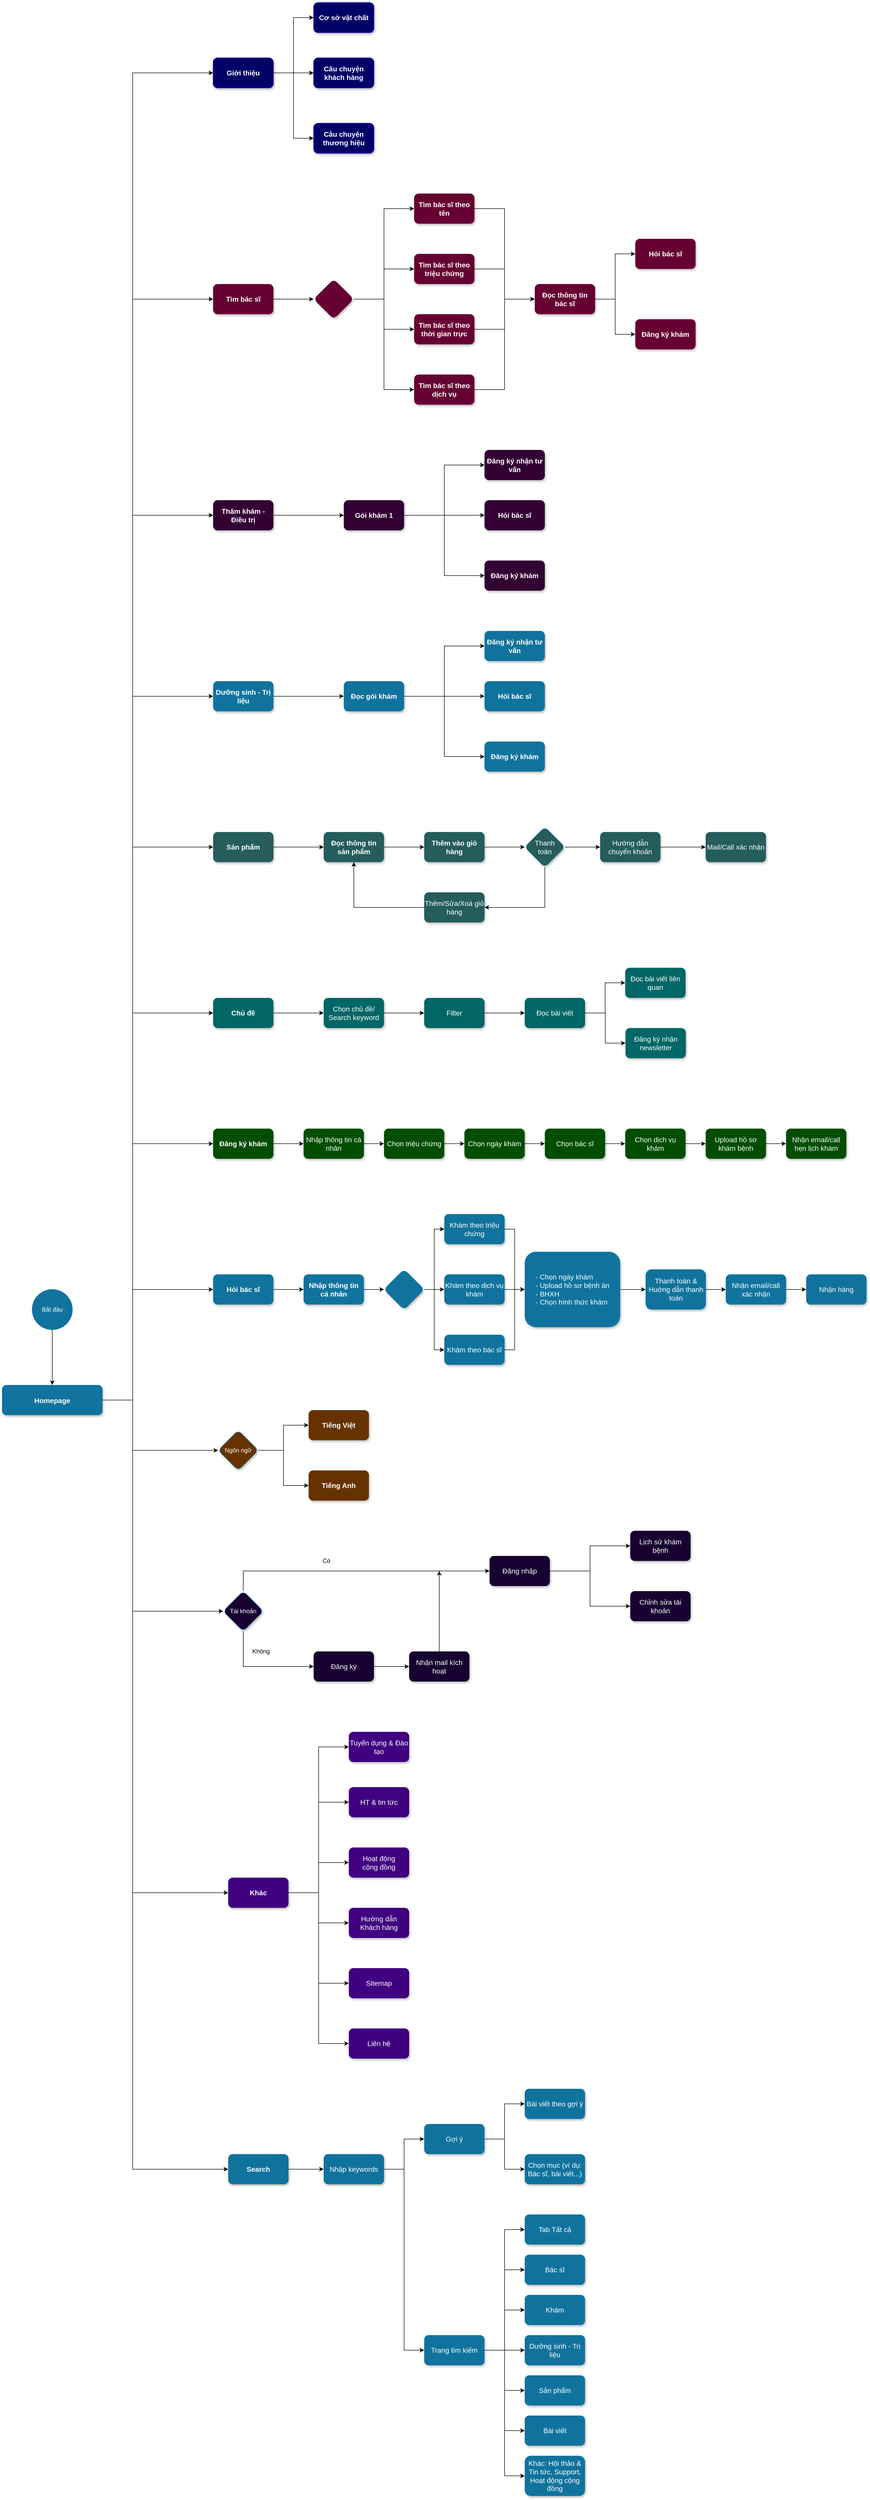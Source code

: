 <mxfile version="14.7.6" type="github">
  <diagram name="Page-1" id="97916047-d0de-89f5-080d-49f4d83e522f">
    <mxGraphModel dx="13644" dy="4356" grid="1" gridSize="10" guides="1" tooltips="1" connect="1" arrows="1" fold="1" page="1" pageScale="1.5" pageWidth="1200" pageHeight="3500" background="none" math="0" shadow="0">
      <root>
        <mxCell id="0" />
        <mxCell id="1" parent="0" />
        <mxCell id="GUcLzigqZOoaiBpsy-g--82" style="edgeStyle=orthogonalEdgeStyle;rounded=0;orthogonalLoop=1;jettySize=auto;html=1;exitX=1;exitY=0.5;exitDx=0;exitDy=0;entryX=0;entryY=0.5;entryDx=0;entryDy=0;" edge="1" parent="1" source="2" target="GUcLzigqZOoaiBpsy-g--55">
          <mxGeometry relative="1" as="geometry">
            <Array as="points">
              <mxPoint x="-5100" y="2940" />
              <mxPoint x="-5100" y="300" />
            </Array>
          </mxGeometry>
        </mxCell>
        <mxCell id="GUcLzigqZOoaiBpsy-g--83" style="edgeStyle=orthogonalEdgeStyle;rounded=0;orthogonalLoop=1;jettySize=auto;html=1;exitX=1;exitY=0.5;exitDx=0;exitDy=0;entryX=0;entryY=0.5;entryDx=0;entryDy=0;" edge="1" parent="1" source="2" target="GUcLzigqZOoaiBpsy-g--64">
          <mxGeometry relative="1" as="geometry">
            <Array as="points">
              <mxPoint x="-5100" y="2940" />
              <mxPoint x="-5100" y="750" />
            </Array>
          </mxGeometry>
        </mxCell>
        <mxCell id="GUcLzigqZOoaiBpsy-g--108" style="edgeStyle=orthogonalEdgeStyle;rounded=0;orthogonalLoop=1;jettySize=auto;html=1;exitX=1;exitY=0.5;exitDx=0;exitDy=0;entryX=0;entryY=0.5;entryDx=0;entryDy=0;" edge="1" parent="1" source="2" target="GUcLzigqZOoaiBpsy-g--66">
          <mxGeometry relative="1" as="geometry">
            <Array as="points">
              <mxPoint x="-5100" y="2940" />
              <mxPoint x="-5100" y="1180" />
            </Array>
          </mxGeometry>
        </mxCell>
        <mxCell id="GUcLzigqZOoaiBpsy-g--109" style="edgeStyle=orthogonalEdgeStyle;rounded=0;orthogonalLoop=1;jettySize=auto;html=1;exitX=1;exitY=0.5;exitDx=0;exitDy=0;entryX=0;entryY=0.5;entryDx=0;entryDy=0;" edge="1" parent="1" source="2" target="GUcLzigqZOoaiBpsy-g--68">
          <mxGeometry relative="1" as="geometry">
            <Array as="points">
              <mxPoint x="-5100" y="2940" />
              <mxPoint x="-5100" y="1540" />
            </Array>
          </mxGeometry>
        </mxCell>
        <mxCell id="GUcLzigqZOoaiBpsy-g--110" style="edgeStyle=orthogonalEdgeStyle;rounded=0;orthogonalLoop=1;jettySize=auto;html=1;exitX=1;exitY=0.5;exitDx=0;exitDy=0;entryX=0;entryY=0.5;entryDx=0;entryDy=0;" edge="1" parent="1" source="2" target="GUcLzigqZOoaiBpsy-g--70">
          <mxGeometry relative="1" as="geometry">
            <mxPoint x="-5160" y="2820" as="sourcePoint" />
            <Array as="points">
              <mxPoint x="-5100" y="2940" />
              <mxPoint x="-5100" y="1840" />
            </Array>
          </mxGeometry>
        </mxCell>
        <mxCell id="GUcLzigqZOoaiBpsy-g--111" style="edgeStyle=orthogonalEdgeStyle;rounded=0;orthogonalLoop=1;jettySize=auto;html=1;entryX=0;entryY=0.5;entryDx=0;entryDy=0;" edge="1" parent="1" target="GUcLzigqZOoaiBpsy-g--72">
          <mxGeometry relative="1" as="geometry">
            <mxPoint x="-5160" y="2940" as="sourcePoint" />
            <Array as="points">
              <mxPoint x="-5100" y="2940" />
              <mxPoint x="-5100" y="2170" />
            </Array>
          </mxGeometry>
        </mxCell>
        <mxCell id="GUcLzigqZOoaiBpsy-g--112" style="edgeStyle=orthogonalEdgeStyle;rounded=0;orthogonalLoop=1;jettySize=auto;html=1;exitX=1;exitY=0.5;exitDx=0;exitDy=0;entryX=0;entryY=0.5;entryDx=0;entryDy=0;" edge="1" parent="1" source="2" target="GUcLzigqZOoaiBpsy-g--106">
          <mxGeometry relative="1" as="geometry">
            <mxPoint x="-5160" y="2860" as="sourcePoint" />
            <Array as="points">
              <mxPoint x="-5100" y="2940" />
              <mxPoint x="-5100" y="2430" />
            </Array>
          </mxGeometry>
        </mxCell>
        <mxCell id="GUcLzigqZOoaiBpsy-g--113" style="edgeStyle=orthogonalEdgeStyle;rounded=0;orthogonalLoop=1;jettySize=auto;html=1;exitX=1;exitY=0.5;exitDx=0;exitDy=0;entryX=0;entryY=0.5;entryDx=0;entryDy=0;" edge="1" parent="1" source="2" target="GUcLzigqZOoaiBpsy-g--107">
          <mxGeometry relative="1" as="geometry">
            <mxPoint x="-5160" y="2860" as="sourcePoint" />
            <Array as="points">
              <mxPoint x="-5100" y="2940" />
              <mxPoint x="-5100" y="2720" />
            </Array>
          </mxGeometry>
        </mxCell>
        <mxCell id="GUcLzigqZOoaiBpsy-g--198" style="edgeStyle=orthogonalEdgeStyle;rounded=0;orthogonalLoop=1;jettySize=auto;html=1;exitX=1;exitY=0.5;exitDx=0;exitDy=0;entryX=0;entryY=0.5;entryDx=0;entryDy=0;" edge="1" parent="1" source="2" target="GUcLzigqZOoaiBpsy-g--196">
          <mxGeometry relative="1" as="geometry">
            <mxPoint x="-5160" y="2860" as="sourcePoint" />
            <Array as="points">
              <mxPoint x="-5100" y="2940" />
              <mxPoint x="-5100" y="3040" />
            </Array>
          </mxGeometry>
        </mxCell>
        <mxCell id="GUcLzigqZOoaiBpsy-g--216" style="edgeStyle=orthogonalEdgeStyle;rounded=0;orthogonalLoop=1;jettySize=auto;html=1;exitX=1;exitY=0.5;exitDx=0;exitDy=0;entryX=0;entryY=0.5;entryDx=0;entryDy=0;" edge="1" parent="1" source="2" target="GUcLzigqZOoaiBpsy-g--202">
          <mxGeometry relative="1" as="geometry">
            <mxPoint x="-5160" y="2875" as="sourcePoint" />
            <Array as="points">
              <mxPoint x="-5100" y="2940" />
              <mxPoint x="-5100" y="3360" />
            </Array>
          </mxGeometry>
        </mxCell>
        <mxCell id="GUcLzigqZOoaiBpsy-g--218" style="edgeStyle=orthogonalEdgeStyle;rounded=0;orthogonalLoop=1;jettySize=auto;html=1;exitX=1;exitY=0.5;exitDx=0;exitDy=0;entryX=0;entryY=0.5;entryDx=0;entryDy=0;" edge="1" parent="1" source="2" target="GUcLzigqZOoaiBpsy-g--217">
          <mxGeometry relative="1" as="geometry">
            <Array as="points">
              <mxPoint x="-5100" y="2940" />
              <mxPoint x="-5100" y="3920" />
            </Array>
          </mxGeometry>
        </mxCell>
        <mxCell id="GUcLzigqZOoaiBpsy-g--237" style="edgeStyle=orthogonalEdgeStyle;rounded=0;orthogonalLoop=1;jettySize=auto;html=1;exitX=1;exitY=0.5;exitDx=0;exitDy=0;entryX=0;entryY=0.5;entryDx=0;entryDy=0;" edge="1" parent="1" source="2" target="GUcLzigqZOoaiBpsy-g--231">
          <mxGeometry relative="1" as="geometry">
            <Array as="points">
              <mxPoint x="-5100" y="2940" />
              <mxPoint x="-5100" y="4470" />
            </Array>
          </mxGeometry>
        </mxCell>
        <mxCell id="2" value="Homepage" style="rounded=1;strokeColor=none;shadow=1;gradientColor=none;fontStyle=1;fontColor=#FFFFFF;fontSize=14;fillColor=#10739E;" parent="1" vertex="1">
          <mxGeometry x="-5360" y="2910" width="200" height="60" as="geometry" />
        </mxCell>
        <mxCell id="GUcLzigqZOoaiBpsy-g--78" style="edgeStyle=orthogonalEdgeStyle;rounded=0;orthogonalLoop=1;jettySize=auto;html=1;exitX=1;exitY=0.5;exitDx=0;exitDy=0;entryX=0;entryY=0.5;entryDx=0;entryDy=0;" edge="1" parent="1" source="GUcLzigqZOoaiBpsy-g--55" target="GUcLzigqZOoaiBpsy-g--59">
          <mxGeometry relative="1" as="geometry" />
        </mxCell>
        <mxCell id="GUcLzigqZOoaiBpsy-g--79" style="edgeStyle=orthogonalEdgeStyle;rounded=0;orthogonalLoop=1;jettySize=auto;html=1;exitX=1;exitY=0.5;exitDx=0;exitDy=0;entryX=0;entryY=0.5;entryDx=0;entryDy=0;" edge="1" parent="1" source="GUcLzigqZOoaiBpsy-g--55" target="GUcLzigqZOoaiBpsy-g--62">
          <mxGeometry relative="1" as="geometry" />
        </mxCell>
        <mxCell id="GUcLzigqZOoaiBpsy-g--81" style="edgeStyle=orthogonalEdgeStyle;rounded=0;orthogonalLoop=1;jettySize=auto;html=1;exitX=1;exitY=0.5;exitDx=0;exitDy=0;entryX=0;entryY=0.5;entryDx=0;entryDy=0;" edge="1" parent="1" source="GUcLzigqZOoaiBpsy-g--55" target="GUcLzigqZOoaiBpsy-g--57">
          <mxGeometry relative="1" as="geometry" />
        </mxCell>
        <mxCell id="GUcLzigqZOoaiBpsy-g--55" value="Giới thiệu" style="whiteSpace=wrap;html=1;rounded=1;shadow=1;fontSize=14;fontColor=#ffffff;fontStyle=1;strokeColor=#3700CC;fillColor=#000066;" vertex="1" parent="1">
          <mxGeometry x="-4940" y="270" width="120" height="60" as="geometry" />
        </mxCell>
        <mxCell id="GUcLzigqZOoaiBpsy-g--57" value="Câu chuyện thương hiệu" style="whiteSpace=wrap;html=1;rounded=1;shadow=1;fontSize=14;fontColor=#ffffff;fontStyle=1;strokeColor=#3700CC;fillColor=#000066;" vertex="1" parent="1">
          <mxGeometry x="-4740" y="400" width="120" height="60" as="geometry" />
        </mxCell>
        <mxCell id="GUcLzigqZOoaiBpsy-g--59" value="Câu chuyện khách hàng" style="whiteSpace=wrap;html=1;rounded=1;shadow=1;fontSize=14;fontColor=#ffffff;fontStyle=1;strokeColor=#3700CC;fillColor=#000066;" vertex="1" parent="1">
          <mxGeometry x="-4740" y="270" width="120" height="60" as="geometry" />
        </mxCell>
        <mxCell id="GUcLzigqZOoaiBpsy-g--62" value="Cơ sở vật chất" style="whiteSpace=wrap;html=1;rounded=1;shadow=1;fontSize=14;fontColor=#ffffff;fontStyle=1;strokeColor=#3700CC;fillColor=#000066;" vertex="1" parent="1">
          <mxGeometry x="-4740" y="160" width="120" height="60" as="geometry" />
        </mxCell>
        <mxCell id="GUcLzigqZOoaiBpsy-g--85" value="" style="edgeStyle=orthogonalEdgeStyle;rounded=0;orthogonalLoop=1;jettySize=auto;html=1;" edge="1" parent="1" source="GUcLzigqZOoaiBpsy-g--64" target="GUcLzigqZOoaiBpsy-g--84">
          <mxGeometry relative="1" as="geometry" />
        </mxCell>
        <mxCell id="GUcLzigqZOoaiBpsy-g--64" value="Tìm bác sĩ" style="rounded=1;whiteSpace=wrap;html=1;shadow=1;fontSize=14;fontColor=#FFFFFF;fontStyle=1;strokeColor=none;fillColor=#660033;" vertex="1" parent="1">
          <mxGeometry x="-4940" y="720" width="120" height="60" as="geometry" />
        </mxCell>
        <mxCell id="GUcLzigqZOoaiBpsy-g--115" value="" style="edgeStyle=orthogonalEdgeStyle;rounded=0;orthogonalLoop=1;jettySize=auto;html=1;" edge="1" parent="1" source="GUcLzigqZOoaiBpsy-g--66" target="GUcLzigqZOoaiBpsy-g--114">
          <mxGeometry relative="1" as="geometry" />
        </mxCell>
        <mxCell id="GUcLzigqZOoaiBpsy-g--66" value="Thăm khám - Điều trị" style="whiteSpace=wrap;html=1;rounded=1;shadow=1;fontSize=14;fontColor=#FFFFFF;fontStyle=1;strokeColor=none;fillColor=#330033;" vertex="1" parent="1">
          <mxGeometry x="-4940" y="1150" width="120" height="60" as="geometry" />
        </mxCell>
        <mxCell id="GUcLzigqZOoaiBpsy-g--130" style="edgeStyle=orthogonalEdgeStyle;rounded=0;orthogonalLoop=1;jettySize=auto;html=1;exitX=1;exitY=0.5;exitDx=0;exitDy=0;entryX=0;entryY=0.5;entryDx=0;entryDy=0;" edge="1" parent="1" source="GUcLzigqZOoaiBpsy-g--68" target="GUcLzigqZOoaiBpsy-g--123">
          <mxGeometry relative="1" as="geometry" />
        </mxCell>
        <mxCell id="GUcLzigqZOoaiBpsy-g--68" value="Dưỡng sinh - Trị liệu" style="rounded=1;whiteSpace=wrap;html=1;shadow=1;fontSize=14;fontColor=#FFFFFF;fontStyle=1;strokeColor=none;fillColor=#10739E;" vertex="1" parent="1">
          <mxGeometry x="-4940" y="1510" width="120" height="60" as="geometry" />
        </mxCell>
        <mxCell id="GUcLzigqZOoaiBpsy-g--133" style="edgeStyle=orthogonalEdgeStyle;rounded=0;orthogonalLoop=1;jettySize=auto;html=1;exitX=1;exitY=0.5;exitDx=0;exitDy=0;entryX=0;entryY=0.5;entryDx=0;entryDy=0;" edge="1" parent="1" source="GUcLzigqZOoaiBpsy-g--70" target="GUcLzigqZOoaiBpsy-g--131">
          <mxGeometry relative="1" as="geometry" />
        </mxCell>
        <mxCell id="GUcLzigqZOoaiBpsy-g--70" value="Sản phẩm" style="whiteSpace=wrap;html=1;rounded=1;shadow=1;fontSize=14;fontColor=#FFFFFF;fontStyle=1;strokeColor=none;fillColor=#255C5C;" vertex="1" parent="1">
          <mxGeometry x="-4940" y="1810" width="120" height="60" as="geometry" />
        </mxCell>
        <mxCell id="GUcLzigqZOoaiBpsy-g--150" style="edgeStyle=orthogonalEdgeStyle;rounded=0;orthogonalLoop=1;jettySize=auto;html=1;exitX=1;exitY=0.5;exitDx=0;exitDy=0;entryX=0;entryY=0.5;entryDx=0;entryDy=0;" edge="1" parent="1" source="GUcLzigqZOoaiBpsy-g--72" target="GUcLzigqZOoaiBpsy-g--145">
          <mxGeometry relative="1" as="geometry" />
        </mxCell>
        <mxCell id="GUcLzigqZOoaiBpsy-g--72" value="Chủ đề" style="whiteSpace=wrap;html=1;rounded=1;shadow=1;fontSize=14;fontColor=#FFFFFF;fontStyle=1;strokeColor=none;fillColor=#006666;" vertex="1" parent="1">
          <mxGeometry x="-4940" y="2140" width="120" height="60" as="geometry" />
        </mxCell>
        <mxCell id="GUcLzigqZOoaiBpsy-g--75" style="edgeStyle=orthogonalEdgeStyle;rounded=0;orthogonalLoop=1;jettySize=auto;html=1;exitX=0.5;exitY=1;exitDx=0;exitDy=0;" edge="1" parent="1" source="GUcLzigqZOoaiBpsy-g--74" target="2">
          <mxGeometry relative="1" as="geometry" />
        </mxCell>
        <mxCell id="GUcLzigqZOoaiBpsy-g--74" value="Bắt đầu" style="ellipse;whiteSpace=wrap;html=1;aspect=fixed;fontColor=#ffffff;strokeColor=#10739E;fillColor=#10739E;" vertex="1" parent="1">
          <mxGeometry x="-5300" y="2720" width="80" height="80" as="geometry" />
        </mxCell>
        <mxCell id="GUcLzigqZOoaiBpsy-g--91" style="edgeStyle=orthogonalEdgeStyle;rounded=0;orthogonalLoop=1;jettySize=auto;html=1;exitX=1;exitY=0.5;exitDx=0;exitDy=0;entryX=0;entryY=0.5;entryDx=0;entryDy=0;" edge="1" parent="1" source="GUcLzigqZOoaiBpsy-g--84" target="GUcLzigqZOoaiBpsy-g--86">
          <mxGeometry relative="1" as="geometry" />
        </mxCell>
        <mxCell id="GUcLzigqZOoaiBpsy-g--92" style="edgeStyle=orthogonalEdgeStyle;rounded=0;orthogonalLoop=1;jettySize=auto;html=1;exitX=1;exitY=0.5;exitDx=0;exitDy=0;entryX=0;entryY=0.5;entryDx=0;entryDy=0;" edge="1" parent="1" source="GUcLzigqZOoaiBpsy-g--84" target="GUcLzigqZOoaiBpsy-g--88">
          <mxGeometry relative="1" as="geometry" />
        </mxCell>
        <mxCell id="GUcLzigqZOoaiBpsy-g--93" style="edgeStyle=orthogonalEdgeStyle;rounded=0;orthogonalLoop=1;jettySize=auto;html=1;exitX=1;exitY=0.5;exitDx=0;exitDy=0;entryX=0;entryY=0.5;entryDx=0;entryDy=0;" edge="1" parent="1" source="GUcLzigqZOoaiBpsy-g--84" target="GUcLzigqZOoaiBpsy-g--89">
          <mxGeometry relative="1" as="geometry" />
        </mxCell>
        <mxCell id="GUcLzigqZOoaiBpsy-g--94" style="edgeStyle=orthogonalEdgeStyle;rounded=0;orthogonalLoop=1;jettySize=auto;html=1;exitX=1;exitY=0.5;exitDx=0;exitDy=0;entryX=0;entryY=0.5;entryDx=0;entryDy=0;" edge="1" parent="1" source="GUcLzigqZOoaiBpsy-g--84" target="GUcLzigqZOoaiBpsy-g--90">
          <mxGeometry relative="1" as="geometry" />
        </mxCell>
        <mxCell id="GUcLzigqZOoaiBpsy-g--84" value="" style="rhombus;whiteSpace=wrap;html=1;rounded=1;shadow=1;fontSize=14;fontColor=#FFFFFF;fontStyle=1;strokeColor=none;fillColor=#660033;" vertex="1" parent="1">
          <mxGeometry x="-4740" y="710" width="80" height="80" as="geometry" />
        </mxCell>
        <mxCell id="GUcLzigqZOoaiBpsy-g--99" style="edgeStyle=orthogonalEdgeStyle;rounded=0;orthogonalLoop=1;jettySize=auto;html=1;exitX=1;exitY=0.5;exitDx=0;exitDy=0;entryX=0;entryY=0.5;entryDx=0;entryDy=0;" edge="1" parent="1" source="GUcLzigqZOoaiBpsy-g--86" target="GUcLzigqZOoaiBpsy-g--95">
          <mxGeometry relative="1" as="geometry" />
        </mxCell>
        <mxCell id="GUcLzigqZOoaiBpsy-g--86" value="Tìm bác sĩ theo tên" style="whiteSpace=wrap;html=1;rounded=1;shadow=1;fontSize=14;fontColor=#FFFFFF;fontStyle=1;strokeColor=none;fillColor=#660033;" vertex="1" parent="1">
          <mxGeometry x="-4540" y="540" width="120" height="60" as="geometry" />
        </mxCell>
        <mxCell id="GUcLzigqZOoaiBpsy-g--101" style="edgeStyle=orthogonalEdgeStyle;rounded=0;orthogonalLoop=1;jettySize=auto;html=1;exitX=1;exitY=0.5;exitDx=0;exitDy=0;entryX=0;entryY=0.5;entryDx=0;entryDy=0;" edge="1" parent="1" source="GUcLzigqZOoaiBpsy-g--88" target="GUcLzigqZOoaiBpsy-g--95">
          <mxGeometry relative="1" as="geometry" />
        </mxCell>
        <mxCell id="GUcLzigqZOoaiBpsy-g--88" value="Tìm bác sĩ theo triệu chứng" style="whiteSpace=wrap;html=1;rounded=1;shadow=1;fontSize=14;fontColor=#FFFFFF;fontStyle=1;strokeColor=none;fillColor=#660033;" vertex="1" parent="1">
          <mxGeometry x="-4540" y="660" width="120" height="60" as="geometry" />
        </mxCell>
        <mxCell id="GUcLzigqZOoaiBpsy-g--102" style="edgeStyle=orthogonalEdgeStyle;rounded=0;orthogonalLoop=1;jettySize=auto;html=1;exitX=1;exitY=0.5;exitDx=0;exitDy=0;" edge="1" parent="1" source="GUcLzigqZOoaiBpsy-g--89" target="GUcLzigqZOoaiBpsy-g--95">
          <mxGeometry relative="1" as="geometry" />
        </mxCell>
        <mxCell id="GUcLzigqZOoaiBpsy-g--89" value="Tìm bác sĩ theo thời gian trực" style="whiteSpace=wrap;html=1;rounded=1;shadow=1;fontSize=14;fontColor=#FFFFFF;fontStyle=1;strokeColor=none;fillColor=#660033;" vertex="1" parent="1">
          <mxGeometry x="-4540" y="780" width="120" height="60" as="geometry" />
        </mxCell>
        <mxCell id="GUcLzigqZOoaiBpsy-g--103" style="edgeStyle=orthogonalEdgeStyle;rounded=0;orthogonalLoop=1;jettySize=auto;html=1;exitX=1;exitY=0.5;exitDx=0;exitDy=0;entryX=0;entryY=0.5;entryDx=0;entryDy=0;" edge="1" parent="1" source="GUcLzigqZOoaiBpsy-g--90" target="GUcLzigqZOoaiBpsy-g--95">
          <mxGeometry relative="1" as="geometry" />
        </mxCell>
        <mxCell id="GUcLzigqZOoaiBpsy-g--90" value="Tìm bác sĩ theo dịch vụ" style="whiteSpace=wrap;html=1;rounded=1;shadow=1;fontSize=14;fontColor=#FFFFFF;fontStyle=1;strokeColor=none;fillColor=#660033;" vertex="1" parent="1">
          <mxGeometry x="-4540" y="900" width="120" height="60" as="geometry" />
        </mxCell>
        <mxCell id="GUcLzigqZOoaiBpsy-g--104" style="edgeStyle=orthogonalEdgeStyle;rounded=0;orthogonalLoop=1;jettySize=auto;html=1;exitX=1;exitY=0.5;exitDx=0;exitDy=0;entryX=0;entryY=0.5;entryDx=0;entryDy=0;" edge="1" parent="1" source="GUcLzigqZOoaiBpsy-g--95" target="GUcLzigqZOoaiBpsy-g--96">
          <mxGeometry relative="1" as="geometry" />
        </mxCell>
        <mxCell id="GUcLzigqZOoaiBpsy-g--105" style="edgeStyle=orthogonalEdgeStyle;rounded=0;orthogonalLoop=1;jettySize=auto;html=1;exitX=1;exitY=0.5;exitDx=0;exitDy=0;entryX=0;entryY=0.5;entryDx=0;entryDy=0;" edge="1" parent="1" source="GUcLzigqZOoaiBpsy-g--95" target="GUcLzigqZOoaiBpsy-g--98">
          <mxGeometry relative="1" as="geometry" />
        </mxCell>
        <mxCell id="GUcLzigqZOoaiBpsy-g--95" value="Đọc thông tin bác sĩ" style="whiteSpace=wrap;html=1;rounded=1;shadow=1;fontSize=14;fontColor=#FFFFFF;fontStyle=1;strokeColor=none;fillColor=#660033;" vertex="1" parent="1">
          <mxGeometry x="-4300" y="720" width="120" height="60" as="geometry" />
        </mxCell>
        <mxCell id="GUcLzigqZOoaiBpsy-g--96" value="Hỏi bác sĩ" style="whiteSpace=wrap;html=1;rounded=1;shadow=1;fontSize=14;fontColor=#FFFFFF;fontStyle=1;strokeColor=none;fillColor=#660033;" vertex="1" parent="1">
          <mxGeometry x="-4100" y="630" width="120" height="60" as="geometry" />
        </mxCell>
        <mxCell id="GUcLzigqZOoaiBpsy-g--98" value="Đăng ký khám" style="whiteSpace=wrap;html=1;rounded=1;shadow=1;fontSize=14;fontColor=#FFFFFF;fontStyle=1;strokeColor=none;fillColor=#660033;" vertex="1" parent="1">
          <mxGeometry x="-4100" y="790" width="120" height="60" as="geometry" />
        </mxCell>
        <mxCell id="GUcLzigqZOoaiBpsy-g--162" style="edgeStyle=orthogonalEdgeStyle;rounded=0;orthogonalLoop=1;jettySize=auto;html=1;exitX=1;exitY=0.5;exitDx=0;exitDy=0;entryX=0;entryY=0.5;entryDx=0;entryDy=0;" edge="1" parent="1" source="GUcLzigqZOoaiBpsy-g--106" target="GUcLzigqZOoaiBpsy-g--155">
          <mxGeometry relative="1" as="geometry" />
        </mxCell>
        <mxCell id="GUcLzigqZOoaiBpsy-g--106" value="Đăng ký khám" style="whiteSpace=wrap;html=1;rounded=1;shadow=1;fontSize=14;fontColor=#FFFFFF;fontStyle=1;strokeColor=none;fillColor=#004D00;" vertex="1" parent="1">
          <mxGeometry x="-4940" y="2400" width="120" height="60" as="geometry" />
        </mxCell>
        <mxCell id="GUcLzigqZOoaiBpsy-g--180" style="edgeStyle=orthogonalEdgeStyle;rounded=0;orthogonalLoop=1;jettySize=auto;html=1;exitX=1;exitY=0.5;exitDx=0;exitDy=0;entryX=0;entryY=0.5;entryDx=0;entryDy=0;" edge="1" parent="1" source="GUcLzigqZOoaiBpsy-g--107" target="GUcLzigqZOoaiBpsy-g--177">
          <mxGeometry relative="1" as="geometry" />
        </mxCell>
        <mxCell id="GUcLzigqZOoaiBpsy-g--107" value="Hỏi bác sĩ" style="whiteSpace=wrap;html=1;rounded=1;shadow=1;fontSize=14;fontColor=#FFFFFF;fontStyle=1;strokeColor=none;fillColor=#10739E;" vertex="1" parent="1">
          <mxGeometry x="-4940" y="2690" width="120" height="60" as="geometry" />
        </mxCell>
        <mxCell id="GUcLzigqZOoaiBpsy-g--120" style="edgeStyle=orthogonalEdgeStyle;rounded=0;orthogonalLoop=1;jettySize=auto;html=1;exitX=1;exitY=0.5;exitDx=0;exitDy=0;entryX=0;entryY=0.5;entryDx=0;entryDy=0;" edge="1" parent="1" source="GUcLzigqZOoaiBpsy-g--114" target="GUcLzigqZOoaiBpsy-g--116">
          <mxGeometry relative="1" as="geometry" />
        </mxCell>
        <mxCell id="GUcLzigqZOoaiBpsy-g--121" style="edgeStyle=orthogonalEdgeStyle;rounded=0;orthogonalLoop=1;jettySize=auto;html=1;exitX=1;exitY=0.5;exitDx=0;exitDy=0;" edge="1" parent="1" source="GUcLzigqZOoaiBpsy-g--114" target="GUcLzigqZOoaiBpsy-g--118">
          <mxGeometry relative="1" as="geometry" />
        </mxCell>
        <mxCell id="GUcLzigqZOoaiBpsy-g--122" style="edgeStyle=orthogonalEdgeStyle;rounded=0;orthogonalLoop=1;jettySize=auto;html=1;exitX=1;exitY=0.5;exitDx=0;exitDy=0;entryX=0;entryY=0.5;entryDx=0;entryDy=0;" edge="1" parent="1" source="GUcLzigqZOoaiBpsy-g--114" target="GUcLzigqZOoaiBpsy-g--119">
          <mxGeometry relative="1" as="geometry" />
        </mxCell>
        <mxCell id="GUcLzigqZOoaiBpsy-g--114" value="Gói khám 1" style="whiteSpace=wrap;html=1;rounded=1;shadow=1;fontSize=14;fontColor=#FFFFFF;fontStyle=1;strokeColor=none;fillColor=#330033;" vertex="1" parent="1">
          <mxGeometry x="-4680" y="1150" width="120" height="60" as="geometry" />
        </mxCell>
        <mxCell id="GUcLzigqZOoaiBpsy-g--116" value="Đăng ký nhận tư vấn" style="whiteSpace=wrap;html=1;rounded=1;shadow=1;fontSize=14;fontColor=#FFFFFF;fontStyle=1;strokeColor=none;fillColor=#330033;" vertex="1" parent="1">
          <mxGeometry x="-4400" y="1050" width="120" height="60" as="geometry" />
        </mxCell>
        <mxCell id="GUcLzigqZOoaiBpsy-g--118" value="Hỏi bác sĩ" style="whiteSpace=wrap;html=1;rounded=1;shadow=1;fontSize=14;fontColor=#FFFFFF;fontStyle=1;strokeColor=none;fillColor=#330033;" vertex="1" parent="1">
          <mxGeometry x="-4400" y="1150" width="120" height="60" as="geometry" />
        </mxCell>
        <mxCell id="GUcLzigqZOoaiBpsy-g--119" value="Đăng ký khám" style="whiteSpace=wrap;html=1;rounded=1;shadow=1;fontSize=14;fontColor=#FFFFFF;fontStyle=1;strokeColor=none;fillColor=#330033;" vertex="1" parent="1">
          <mxGeometry x="-4400" y="1270" width="120" height="60" as="geometry" />
        </mxCell>
        <mxCell id="GUcLzigqZOoaiBpsy-g--127" style="edgeStyle=orthogonalEdgeStyle;rounded=0;orthogonalLoop=1;jettySize=auto;html=1;exitX=1;exitY=0.5;exitDx=0;exitDy=0;entryX=0;entryY=0.5;entryDx=0;entryDy=0;" edge="1" parent="1" source="GUcLzigqZOoaiBpsy-g--123" target="GUcLzigqZOoaiBpsy-g--124">
          <mxGeometry relative="1" as="geometry" />
        </mxCell>
        <mxCell id="GUcLzigqZOoaiBpsy-g--128" style="edgeStyle=orthogonalEdgeStyle;rounded=0;orthogonalLoop=1;jettySize=auto;html=1;exitX=1;exitY=0.5;exitDx=0;exitDy=0;entryX=0;entryY=0.5;entryDx=0;entryDy=0;" edge="1" parent="1" source="GUcLzigqZOoaiBpsy-g--123" target="GUcLzigqZOoaiBpsy-g--125">
          <mxGeometry relative="1" as="geometry" />
        </mxCell>
        <mxCell id="GUcLzigqZOoaiBpsy-g--129" style="edgeStyle=orthogonalEdgeStyle;rounded=0;orthogonalLoop=1;jettySize=auto;html=1;exitX=1;exitY=0.5;exitDx=0;exitDy=0;entryX=0;entryY=0.5;entryDx=0;entryDy=0;" edge="1" parent="1" source="GUcLzigqZOoaiBpsy-g--123" target="GUcLzigqZOoaiBpsy-g--126">
          <mxGeometry relative="1" as="geometry" />
        </mxCell>
        <mxCell id="GUcLzigqZOoaiBpsy-g--123" value="Đọc gói khám" style="whiteSpace=wrap;html=1;rounded=1;shadow=1;fontSize=14;fontColor=#FFFFFF;fontStyle=1;strokeColor=none;fillColor=#10739E;" vertex="1" parent="1">
          <mxGeometry x="-4680" y="1510" width="120" height="60" as="geometry" />
        </mxCell>
        <mxCell id="GUcLzigqZOoaiBpsy-g--124" value="Đăng ký nhận tư vấn" style="whiteSpace=wrap;html=1;rounded=1;shadow=1;fontSize=14;fontColor=#FFFFFF;fontStyle=1;strokeColor=none;fillColor=#10739E;" vertex="1" parent="1">
          <mxGeometry x="-4400" y="1410" width="120" height="60" as="geometry" />
        </mxCell>
        <mxCell id="GUcLzigqZOoaiBpsy-g--125" value="Hỏi bác sĩ" style="whiteSpace=wrap;html=1;rounded=1;shadow=1;fontSize=14;fontColor=#FFFFFF;fontStyle=1;strokeColor=none;fillColor=#10739E;" vertex="1" parent="1">
          <mxGeometry x="-4400" y="1510" width="120" height="60" as="geometry" />
        </mxCell>
        <mxCell id="GUcLzigqZOoaiBpsy-g--126" value="Đăng ký khám" style="whiteSpace=wrap;html=1;rounded=1;shadow=1;fontSize=14;fontColor=#FFFFFF;fontStyle=1;strokeColor=none;fillColor=#10739E;" vertex="1" parent="1">
          <mxGeometry x="-4400" y="1630" width="120" height="60" as="geometry" />
        </mxCell>
        <mxCell id="GUcLzigqZOoaiBpsy-g--134" style="edgeStyle=orthogonalEdgeStyle;rounded=0;orthogonalLoop=1;jettySize=auto;html=1;exitX=1;exitY=0.5;exitDx=0;exitDy=0;entryX=0;entryY=0.5;entryDx=0;entryDy=0;" edge="1" parent="1" source="GUcLzigqZOoaiBpsy-g--131" target="GUcLzigqZOoaiBpsy-g--132">
          <mxGeometry relative="1" as="geometry" />
        </mxCell>
        <mxCell id="GUcLzigqZOoaiBpsy-g--131" value="Đọc thông tin sản phẩm" style="whiteSpace=wrap;html=1;rounded=1;shadow=1;fontSize=14;fontColor=#FFFFFF;fontStyle=1;strokeColor=none;fillColor=#255C5C;" vertex="1" parent="1">
          <mxGeometry x="-4720" y="1810" width="120" height="60" as="geometry" />
        </mxCell>
        <mxCell id="GUcLzigqZOoaiBpsy-g--137" style="edgeStyle=orthogonalEdgeStyle;rounded=0;orthogonalLoop=1;jettySize=auto;html=1;exitX=1;exitY=0.5;exitDx=0;exitDy=0;" edge="1" parent="1" source="GUcLzigqZOoaiBpsy-g--132" target="GUcLzigqZOoaiBpsy-g--136">
          <mxGeometry relative="1" as="geometry" />
        </mxCell>
        <mxCell id="GUcLzigqZOoaiBpsy-g--132" value="Thêm vào giỏ hàng" style="whiteSpace=wrap;html=1;rounded=1;shadow=1;fontSize=14;fontColor=#FFFFFF;fontStyle=1;strokeColor=none;fillColor=#255C5C;" vertex="1" parent="1">
          <mxGeometry x="-4520" y="1810" width="120" height="60" as="geometry" />
        </mxCell>
        <mxCell id="GUcLzigqZOoaiBpsy-g--141" style="edgeStyle=orthogonalEdgeStyle;rounded=0;orthogonalLoop=1;jettySize=auto;html=1;exitX=1;exitY=0.5;exitDx=0;exitDy=0;entryX=0;entryY=0.5;entryDx=0;entryDy=0;" edge="1" parent="1" source="GUcLzigqZOoaiBpsy-g--136" target="GUcLzigqZOoaiBpsy-g--138">
          <mxGeometry relative="1" as="geometry" />
        </mxCell>
        <mxCell id="GUcLzigqZOoaiBpsy-g--143" style="edgeStyle=orthogonalEdgeStyle;rounded=0;orthogonalLoop=1;jettySize=auto;html=1;exitX=0.5;exitY=1;exitDx=0;exitDy=0;entryX=1;entryY=0.5;entryDx=0;entryDy=0;" edge="1" parent="1" source="GUcLzigqZOoaiBpsy-g--136" target="GUcLzigqZOoaiBpsy-g--142">
          <mxGeometry relative="1" as="geometry" />
        </mxCell>
        <mxCell id="GUcLzigqZOoaiBpsy-g--136" value="&lt;font color=&quot;#ffffff&quot; style=&quot;font-size: 14px&quot;&gt;Thanh&lt;br&gt;toán&lt;/font&gt;" style="rhombus;whiteSpace=wrap;html=1;strokeColor=#10739E;rounded=1;shadow=1;fillColor=#255C5C;" vertex="1" parent="1">
          <mxGeometry x="-4320" y="1800" width="80" height="80" as="geometry" />
        </mxCell>
        <mxCell id="GUcLzigqZOoaiBpsy-g--140" style="edgeStyle=orthogonalEdgeStyle;rounded=0;orthogonalLoop=1;jettySize=auto;html=1;exitX=1;exitY=0.5;exitDx=0;exitDy=0;entryX=0;entryY=0.5;entryDx=0;entryDy=0;" edge="1" parent="1" source="GUcLzigqZOoaiBpsy-g--138" target="GUcLzigqZOoaiBpsy-g--139">
          <mxGeometry relative="1" as="geometry" />
        </mxCell>
        <mxCell id="GUcLzigqZOoaiBpsy-g--138" value="&lt;span style=&quot;font-weight: normal&quot;&gt;Hướng dẫn chuyển khoản&lt;/span&gt;" style="whiteSpace=wrap;html=1;rounded=1;shadow=1;fontSize=14;fontColor=#FFFFFF;fontStyle=1;strokeColor=none;fillColor=#255C5C;" vertex="1" parent="1">
          <mxGeometry x="-4170" y="1810" width="120" height="60" as="geometry" />
        </mxCell>
        <mxCell id="GUcLzigqZOoaiBpsy-g--139" value="&lt;span style=&quot;font-weight: normal&quot;&gt;Mail/Call xác nhận&lt;/span&gt;" style="whiteSpace=wrap;html=1;rounded=1;shadow=1;fontSize=14;fontColor=#FFFFFF;fontStyle=1;strokeColor=none;fillColor=#255C5C;" vertex="1" parent="1">
          <mxGeometry x="-3960" y="1810" width="120" height="60" as="geometry" />
        </mxCell>
        <mxCell id="GUcLzigqZOoaiBpsy-g--144" style="edgeStyle=orthogonalEdgeStyle;rounded=0;orthogonalLoop=1;jettySize=auto;html=1;exitX=0;exitY=0.5;exitDx=0;exitDy=0;entryX=0.5;entryY=1;entryDx=0;entryDy=0;" edge="1" parent="1" source="GUcLzigqZOoaiBpsy-g--142" target="GUcLzigqZOoaiBpsy-g--131">
          <mxGeometry relative="1" as="geometry" />
        </mxCell>
        <mxCell id="GUcLzigqZOoaiBpsy-g--142" value="&lt;span style=&quot;font-weight: normal&quot;&gt;Thêm/Sửa/Xoá giỏ hàng&lt;/span&gt;" style="whiteSpace=wrap;html=1;rounded=1;shadow=1;fontSize=14;fontColor=#FFFFFF;fontStyle=1;strokeColor=none;fillColor=#255C5C;" vertex="1" parent="1">
          <mxGeometry x="-4520" y="1930" width="120" height="60" as="geometry" />
        </mxCell>
        <mxCell id="GUcLzigqZOoaiBpsy-g--151" style="edgeStyle=orthogonalEdgeStyle;rounded=0;orthogonalLoop=1;jettySize=auto;html=1;exitX=1;exitY=0.5;exitDx=0;exitDy=0;entryX=0;entryY=0.5;entryDx=0;entryDy=0;" edge="1" parent="1" source="GUcLzigqZOoaiBpsy-g--145" target="GUcLzigqZOoaiBpsy-g--146">
          <mxGeometry relative="1" as="geometry" />
        </mxCell>
        <mxCell id="GUcLzigqZOoaiBpsy-g--145" value="&lt;span style=&quot;font-weight: normal&quot;&gt;Chọn chủ đề/ Search keyword&lt;/span&gt;" style="whiteSpace=wrap;html=1;rounded=1;shadow=1;fontSize=14;fontColor=#FFFFFF;fontStyle=1;strokeColor=none;fillColor=#006666;" vertex="1" parent="1">
          <mxGeometry x="-4720" y="2140" width="120" height="60" as="geometry" />
        </mxCell>
        <mxCell id="GUcLzigqZOoaiBpsy-g--152" style="edgeStyle=orthogonalEdgeStyle;rounded=0;orthogonalLoop=1;jettySize=auto;html=1;exitX=1;exitY=0.5;exitDx=0;exitDy=0;entryX=0;entryY=0.5;entryDx=0;entryDy=0;" edge="1" parent="1" source="GUcLzigqZOoaiBpsy-g--146" target="GUcLzigqZOoaiBpsy-g--147">
          <mxGeometry relative="1" as="geometry" />
        </mxCell>
        <mxCell id="GUcLzigqZOoaiBpsy-g--146" value="&lt;span style=&quot;font-weight: normal&quot;&gt;Filter&lt;/span&gt;" style="whiteSpace=wrap;html=1;rounded=1;shadow=1;fontSize=14;fontColor=#FFFFFF;fontStyle=1;strokeColor=none;fillColor=#006666;" vertex="1" parent="1">
          <mxGeometry x="-4520" y="2140" width="120" height="60" as="geometry" />
        </mxCell>
        <mxCell id="GUcLzigqZOoaiBpsy-g--153" style="edgeStyle=orthogonalEdgeStyle;rounded=0;orthogonalLoop=1;jettySize=auto;html=1;exitX=1;exitY=0.5;exitDx=0;exitDy=0;entryX=0;entryY=0.5;entryDx=0;entryDy=0;" edge="1" parent="1" source="GUcLzigqZOoaiBpsy-g--147" target="GUcLzigqZOoaiBpsy-g--148">
          <mxGeometry relative="1" as="geometry" />
        </mxCell>
        <mxCell id="GUcLzigqZOoaiBpsy-g--154" style="edgeStyle=orthogonalEdgeStyle;rounded=0;orthogonalLoop=1;jettySize=auto;html=1;exitX=1;exitY=0.5;exitDx=0;exitDy=0;entryX=0;entryY=0.5;entryDx=0;entryDy=0;" edge="1" parent="1" source="GUcLzigqZOoaiBpsy-g--147" target="GUcLzigqZOoaiBpsy-g--149">
          <mxGeometry relative="1" as="geometry" />
        </mxCell>
        <mxCell id="GUcLzigqZOoaiBpsy-g--147" value="&lt;span style=&quot;font-weight: 400&quot;&gt;Đọc bài viết&lt;/span&gt;" style="whiteSpace=wrap;html=1;rounded=1;shadow=1;fontSize=14;fontColor=#FFFFFF;fontStyle=1;strokeColor=none;fillColor=#006666;" vertex="1" parent="1">
          <mxGeometry x="-4320" y="2140" width="120" height="60" as="geometry" />
        </mxCell>
        <mxCell id="GUcLzigqZOoaiBpsy-g--148" value="&lt;span style=&quot;font-weight: 400&quot;&gt;Đọc bài viết liên quan&lt;/span&gt;" style="whiteSpace=wrap;html=1;rounded=1;shadow=1;fontSize=14;fontColor=#FFFFFF;fontStyle=1;strokeColor=none;fillColor=#006666;" vertex="1" parent="1">
          <mxGeometry x="-4120" y="2080" width="120" height="60" as="geometry" />
        </mxCell>
        <mxCell id="GUcLzigqZOoaiBpsy-g--149" value="&lt;span style=&quot;font-weight: 400&quot;&gt;Đăng ký nhận newsletter&lt;/span&gt;" style="whiteSpace=wrap;html=1;rounded=1;shadow=1;fontSize=14;fontColor=#FFFFFF;fontStyle=1;strokeColor=none;fillColor=#006666;" vertex="1" parent="1">
          <mxGeometry x="-4119.5" y="2200" width="120" height="60" as="geometry" />
        </mxCell>
        <mxCell id="GUcLzigqZOoaiBpsy-g--163" style="edgeStyle=orthogonalEdgeStyle;rounded=0;orthogonalLoop=1;jettySize=auto;html=1;exitX=1;exitY=0.5;exitDx=0;exitDy=0;" edge="1" parent="1" source="GUcLzigqZOoaiBpsy-g--155" target="GUcLzigqZOoaiBpsy-g--156">
          <mxGeometry relative="1" as="geometry" />
        </mxCell>
        <mxCell id="GUcLzigqZOoaiBpsy-g--155" value="&lt;span style=&quot;font-weight: normal&quot;&gt;Nhập thông tin cá nhân&lt;/span&gt;" style="whiteSpace=wrap;html=1;rounded=1;shadow=1;fontSize=14;fontColor=#FFFFFF;fontStyle=1;strokeColor=none;fillColor=#004D00;" vertex="1" parent="1">
          <mxGeometry x="-4760" y="2400" width="120" height="60" as="geometry" />
        </mxCell>
        <mxCell id="GUcLzigqZOoaiBpsy-g--164" style="edgeStyle=orthogonalEdgeStyle;rounded=0;orthogonalLoop=1;jettySize=auto;html=1;exitX=1;exitY=0.5;exitDx=0;exitDy=0;" edge="1" parent="1" source="GUcLzigqZOoaiBpsy-g--156" target="GUcLzigqZOoaiBpsy-g--157">
          <mxGeometry relative="1" as="geometry" />
        </mxCell>
        <mxCell id="GUcLzigqZOoaiBpsy-g--156" value="&lt;span style=&quot;font-weight: normal&quot;&gt;Chọn triệu chứng&lt;/span&gt;" style="whiteSpace=wrap;html=1;rounded=1;shadow=1;fontSize=14;fontColor=#FFFFFF;fontStyle=1;strokeColor=none;fillColor=#004D00;" vertex="1" parent="1">
          <mxGeometry x="-4600" y="2400" width="120" height="60" as="geometry" />
        </mxCell>
        <mxCell id="GUcLzigqZOoaiBpsy-g--165" style="edgeStyle=orthogonalEdgeStyle;rounded=0;orthogonalLoop=1;jettySize=auto;html=1;exitX=1;exitY=0.5;exitDx=0;exitDy=0;" edge="1" parent="1" source="GUcLzigqZOoaiBpsy-g--157" target="GUcLzigqZOoaiBpsy-g--158">
          <mxGeometry relative="1" as="geometry" />
        </mxCell>
        <mxCell id="GUcLzigqZOoaiBpsy-g--157" value="&lt;span style=&quot;font-weight: 400&quot;&gt;Chọn ngày khám&lt;/span&gt;" style="whiteSpace=wrap;html=1;rounded=1;shadow=1;fontSize=14;fontColor=#FFFFFF;fontStyle=1;strokeColor=none;fillColor=#004D00;" vertex="1" parent="1">
          <mxGeometry x="-4440" y="2400" width="120" height="60" as="geometry" />
        </mxCell>
        <mxCell id="GUcLzigqZOoaiBpsy-g--166" style="edgeStyle=orthogonalEdgeStyle;rounded=0;orthogonalLoop=1;jettySize=auto;html=1;exitX=1;exitY=0.5;exitDx=0;exitDy=0;" edge="1" parent="1" source="GUcLzigqZOoaiBpsy-g--158" target="GUcLzigqZOoaiBpsy-g--159">
          <mxGeometry relative="1" as="geometry" />
        </mxCell>
        <mxCell id="GUcLzigqZOoaiBpsy-g--158" value="&lt;span style=&quot;font-weight: normal&quot;&gt;Chọn bác sĩ&lt;/span&gt;" style="whiteSpace=wrap;html=1;rounded=1;shadow=1;fontSize=14;fontColor=#FFFFFF;fontStyle=1;strokeColor=none;fillColor=#004D00;" vertex="1" parent="1">
          <mxGeometry x="-4280" y="2400" width="120" height="60" as="geometry" />
        </mxCell>
        <mxCell id="GUcLzigqZOoaiBpsy-g--167" style="edgeStyle=orthogonalEdgeStyle;rounded=0;orthogonalLoop=1;jettySize=auto;html=1;exitX=1;exitY=0.5;exitDx=0;exitDy=0;entryX=0;entryY=0.5;entryDx=0;entryDy=0;" edge="1" parent="1" source="GUcLzigqZOoaiBpsy-g--159" target="GUcLzigqZOoaiBpsy-g--160">
          <mxGeometry relative="1" as="geometry" />
        </mxCell>
        <mxCell id="GUcLzigqZOoaiBpsy-g--159" value="&lt;span style=&quot;font-weight: normal&quot;&gt;Chọn dịch vụ khám&lt;/span&gt;" style="whiteSpace=wrap;html=1;rounded=1;shadow=1;fontSize=14;fontColor=#FFFFFF;fontStyle=1;strokeColor=none;fillColor=#004D00;" vertex="1" parent="1">
          <mxGeometry x="-4120" y="2400" width="120" height="60" as="geometry" />
        </mxCell>
        <mxCell id="GUcLzigqZOoaiBpsy-g--168" style="edgeStyle=orthogonalEdgeStyle;rounded=0;orthogonalLoop=1;jettySize=auto;html=1;exitX=1;exitY=0.5;exitDx=0;exitDy=0;entryX=0;entryY=0.5;entryDx=0;entryDy=0;" edge="1" parent="1" source="GUcLzigqZOoaiBpsy-g--160" target="GUcLzigqZOoaiBpsy-g--161">
          <mxGeometry relative="1" as="geometry" />
        </mxCell>
        <mxCell id="GUcLzigqZOoaiBpsy-g--160" value="&lt;span style=&quot;font-weight: 400&quot;&gt;Upload hồ sơ khám bệnh&lt;/span&gt;" style="whiteSpace=wrap;html=1;rounded=1;shadow=1;fontSize=14;fontColor=#FFFFFF;fontStyle=1;strokeColor=none;fillColor=#004D00;" vertex="1" parent="1">
          <mxGeometry x="-3960" y="2400" width="120" height="60" as="geometry" />
        </mxCell>
        <mxCell id="GUcLzigqZOoaiBpsy-g--161" value="&lt;span style=&quot;font-weight: 400&quot;&gt;Nhận email/call hẹn lịch khám&lt;/span&gt;" style="whiteSpace=wrap;html=1;rounded=1;shadow=1;fontSize=14;fontColor=#FFFFFF;fontStyle=1;strokeColor=none;fillColor=#004D00;" vertex="1" parent="1">
          <mxGeometry x="-3800" y="2400" width="120" height="60" as="geometry" />
        </mxCell>
        <mxCell id="GUcLzigqZOoaiBpsy-g--182" style="edgeStyle=orthogonalEdgeStyle;rounded=0;orthogonalLoop=1;jettySize=auto;html=1;exitX=1;exitY=0.5;exitDx=0;exitDy=0;entryX=0;entryY=0.5;entryDx=0;entryDy=0;" edge="1" parent="1" source="GUcLzigqZOoaiBpsy-g--175" target="GUcLzigqZOoaiBpsy-g--176">
          <mxGeometry relative="1" as="geometry" />
        </mxCell>
        <mxCell id="GUcLzigqZOoaiBpsy-g--183" style="edgeStyle=orthogonalEdgeStyle;rounded=0;orthogonalLoop=1;jettySize=auto;html=1;exitX=1;exitY=0.5;exitDx=0;exitDy=0;entryX=0;entryY=0.5;entryDx=0;entryDy=0;" edge="1" parent="1" source="GUcLzigqZOoaiBpsy-g--175" target="GUcLzigqZOoaiBpsy-g--178">
          <mxGeometry relative="1" as="geometry" />
        </mxCell>
        <mxCell id="GUcLzigqZOoaiBpsy-g--184" style="edgeStyle=orthogonalEdgeStyle;rounded=0;orthogonalLoop=1;jettySize=auto;html=1;exitX=1;exitY=0.5;exitDx=0;exitDy=0;entryX=0;entryY=0.5;entryDx=0;entryDy=0;" edge="1" parent="1" source="GUcLzigqZOoaiBpsy-g--175" target="GUcLzigqZOoaiBpsy-g--179">
          <mxGeometry relative="1" as="geometry" />
        </mxCell>
        <mxCell id="GUcLzigqZOoaiBpsy-g--175" value="" style="rhombus;whiteSpace=wrap;html=1;strokeColor=#10739E;fillColor=#10739E;rounded=1;shadow=1;" vertex="1" parent="1">
          <mxGeometry x="-4600" y="2680" width="80" height="80" as="geometry" />
        </mxCell>
        <mxCell id="GUcLzigqZOoaiBpsy-g--186" style="edgeStyle=orthogonalEdgeStyle;rounded=0;orthogonalLoop=1;jettySize=auto;html=1;exitX=1;exitY=0.5;exitDx=0;exitDy=0;entryX=0;entryY=0.5;entryDx=0;entryDy=0;" edge="1" parent="1" source="GUcLzigqZOoaiBpsy-g--176" target="GUcLzigqZOoaiBpsy-g--185">
          <mxGeometry relative="1" as="geometry" />
        </mxCell>
        <mxCell id="GUcLzigqZOoaiBpsy-g--176" value="&lt;span style=&quot;font-weight: normal&quot;&gt;Khám theo triệu chứng&lt;/span&gt;" style="whiteSpace=wrap;html=1;rounded=1;shadow=1;fontSize=14;fontColor=#FFFFFF;fontStyle=1;strokeColor=none;fillColor=#10739E;" vertex="1" parent="1">
          <mxGeometry x="-4480" y="2570" width="120" height="60" as="geometry" />
        </mxCell>
        <mxCell id="GUcLzigqZOoaiBpsy-g--181" style="edgeStyle=orthogonalEdgeStyle;rounded=0;orthogonalLoop=1;jettySize=auto;html=1;exitX=1;exitY=0.5;exitDx=0;exitDy=0;entryX=0;entryY=0.5;entryDx=0;entryDy=0;" edge="1" parent="1" source="GUcLzigqZOoaiBpsy-g--177" target="GUcLzigqZOoaiBpsy-g--175">
          <mxGeometry relative="1" as="geometry" />
        </mxCell>
        <mxCell id="GUcLzigqZOoaiBpsy-g--177" value="Nhập thông tin cá nhân" style="whiteSpace=wrap;html=1;rounded=1;shadow=1;fontSize=14;fontColor=#FFFFFF;fontStyle=1;strokeColor=none;fillColor=#10739E;" vertex="1" parent="1">
          <mxGeometry x="-4760" y="2690" width="120" height="60" as="geometry" />
        </mxCell>
        <mxCell id="GUcLzigqZOoaiBpsy-g--187" style="edgeStyle=orthogonalEdgeStyle;rounded=0;orthogonalLoop=1;jettySize=auto;html=1;exitX=1;exitY=0.5;exitDx=0;exitDy=0;entryX=0;entryY=0.5;entryDx=0;entryDy=0;" edge="1" parent="1" source="GUcLzigqZOoaiBpsy-g--178" target="GUcLzigqZOoaiBpsy-g--185">
          <mxGeometry relative="1" as="geometry" />
        </mxCell>
        <mxCell id="GUcLzigqZOoaiBpsy-g--178" value="&lt;span style=&quot;font-weight: normal&quot;&gt;Khám theo dịch vụ khám&lt;/span&gt;" style="whiteSpace=wrap;html=1;rounded=1;shadow=1;fontSize=14;fontColor=#FFFFFF;fontStyle=1;strokeColor=none;fillColor=#10739E;" vertex="1" parent="1">
          <mxGeometry x="-4480" y="2690" width="120" height="60" as="geometry" />
        </mxCell>
        <mxCell id="GUcLzigqZOoaiBpsy-g--188" style="edgeStyle=orthogonalEdgeStyle;rounded=0;orthogonalLoop=1;jettySize=auto;html=1;exitX=1;exitY=0.5;exitDx=0;exitDy=0;entryX=0;entryY=0.5;entryDx=0;entryDy=0;" edge="1" parent="1" source="GUcLzigqZOoaiBpsy-g--179" target="GUcLzigqZOoaiBpsy-g--185">
          <mxGeometry relative="1" as="geometry" />
        </mxCell>
        <mxCell id="GUcLzigqZOoaiBpsy-g--179" value="&lt;span style=&quot;font-weight: 400&quot;&gt;Khám theo bác sĩ&lt;/span&gt;" style="whiteSpace=wrap;html=1;rounded=1;shadow=1;fontSize=14;fontColor=#FFFFFF;fontStyle=1;strokeColor=none;fillColor=#10739E;" vertex="1" parent="1">
          <mxGeometry x="-4480" y="2810" width="120" height="60" as="geometry" />
        </mxCell>
        <mxCell id="GUcLzigqZOoaiBpsy-g--190" value="" style="edgeStyle=orthogonalEdgeStyle;rounded=0;orthogonalLoop=1;jettySize=auto;html=1;" edge="1" parent="1" source="GUcLzigqZOoaiBpsy-g--185" target="GUcLzigqZOoaiBpsy-g--189">
          <mxGeometry relative="1" as="geometry" />
        </mxCell>
        <mxCell id="GUcLzigqZOoaiBpsy-g--185" value="&lt;div style=&quot;text-align: left&quot;&gt;&lt;span style=&quot;font-weight: normal&quot;&gt;- Chọn ngày khám&lt;/span&gt;&lt;/div&gt;&lt;span style=&quot;font-weight: normal&quot;&gt;&lt;div style=&quot;text-align: left&quot;&gt;&lt;span&gt;- Upload hồ sơ bệnh án&lt;/span&gt;&lt;/div&gt;&lt;div style=&quot;text-align: left&quot;&gt;&lt;span&gt;- BHXH&lt;/span&gt;&lt;/div&gt;&lt;div style=&quot;text-align: left&quot;&gt;&lt;span&gt;- Chọn hình thức khám&lt;/span&gt;&lt;/div&gt;&lt;/span&gt;" style="whiteSpace=wrap;html=1;rounded=1;shadow=1;fontSize=14;fontColor=#FFFFFF;fontStyle=1;strokeColor=none;fillColor=#10739E;" vertex="1" parent="1">
          <mxGeometry x="-4320" y="2645" width="190" height="150" as="geometry" />
        </mxCell>
        <mxCell id="GUcLzigqZOoaiBpsy-g--192" value="" style="edgeStyle=orthogonalEdgeStyle;rounded=0;orthogonalLoop=1;jettySize=auto;html=1;" edge="1" parent="1" source="GUcLzigqZOoaiBpsy-g--189" target="GUcLzigqZOoaiBpsy-g--191">
          <mxGeometry relative="1" as="geometry" />
        </mxCell>
        <mxCell id="GUcLzigqZOoaiBpsy-g--189" value="Thanh toán &amp;amp; Huớng dẫn thanh toán" style="whiteSpace=wrap;html=1;rounded=1;shadow=1;fontSize=14;fontColor=#FFFFFF;fontStyle=0;strokeColor=none;fillColor=#10739E;" vertex="1" parent="1">
          <mxGeometry x="-4079.5" y="2680" width="120" height="80" as="geometry" />
        </mxCell>
        <mxCell id="GUcLzigqZOoaiBpsy-g--194" value="" style="edgeStyle=orthogonalEdgeStyle;rounded=0;orthogonalLoop=1;jettySize=auto;html=1;" edge="1" parent="1" source="GUcLzigqZOoaiBpsy-g--191" target="GUcLzigqZOoaiBpsy-g--193">
          <mxGeometry relative="1" as="geometry" />
        </mxCell>
        <mxCell id="GUcLzigqZOoaiBpsy-g--191" value="Nhận email/call xác nhận" style="rounded=1;whiteSpace=wrap;html=1;shadow=1;fontSize=14;fontColor=#FFFFFF;fontStyle=0;strokeColor=none;fillColor=#10739E;" vertex="1" parent="1">
          <mxGeometry x="-3920" y="2690" width="120" height="60" as="geometry" />
        </mxCell>
        <mxCell id="GUcLzigqZOoaiBpsy-g--193" value="Nhận hàng" style="rounded=1;whiteSpace=wrap;html=1;shadow=1;fontSize=14;fontColor=#FFFFFF;fontStyle=0;strokeColor=none;fillColor=#10739E;" vertex="1" parent="1">
          <mxGeometry x="-3760" y="2690" width="120" height="60" as="geometry" />
        </mxCell>
        <mxCell id="GUcLzigqZOoaiBpsy-g--195" value="Tiếng Việt" style="whiteSpace=wrap;html=1;rounded=1;shadow=1;fontSize=14;fontColor=#FFFFFF;fontStyle=1;strokeColor=none;fillColor=#663300;" vertex="1" parent="1">
          <mxGeometry x="-4750" y="2960" width="120" height="60" as="geometry" />
        </mxCell>
        <mxCell id="GUcLzigqZOoaiBpsy-g--199" style="edgeStyle=orthogonalEdgeStyle;rounded=0;orthogonalLoop=1;jettySize=auto;html=1;exitX=1;exitY=0.5;exitDx=0;exitDy=0;entryX=0;entryY=0.5;entryDx=0;entryDy=0;" edge="1" parent="1" source="GUcLzigqZOoaiBpsy-g--196" target="GUcLzigqZOoaiBpsy-g--195">
          <mxGeometry relative="1" as="geometry" />
        </mxCell>
        <mxCell id="GUcLzigqZOoaiBpsy-g--200" style="edgeStyle=orthogonalEdgeStyle;rounded=0;orthogonalLoop=1;jettySize=auto;html=1;" edge="1" parent="1" source="GUcLzigqZOoaiBpsy-g--196" target="GUcLzigqZOoaiBpsy-g--197">
          <mxGeometry relative="1" as="geometry" />
        </mxCell>
        <mxCell id="GUcLzigqZOoaiBpsy-g--196" value="&lt;font color=&quot;#ffffff&quot;&gt;Ngôn ngữ&lt;/font&gt;" style="rhombus;whiteSpace=wrap;html=1;strokeColor=#10739E;rounded=1;shadow=1;fillColor=#663300;" vertex="1" parent="1">
          <mxGeometry x="-4930" y="3000" width="80" height="80" as="geometry" />
        </mxCell>
        <mxCell id="GUcLzigqZOoaiBpsy-g--197" value="Tiếng Anh" style="whiteSpace=wrap;html=1;rounded=1;shadow=1;fontSize=14;fontColor=#FFFFFF;fontStyle=1;strokeColor=none;fillColor=#663300;" vertex="1" parent="1">
          <mxGeometry x="-4750" y="3080" width="120" height="60" as="geometry" />
        </mxCell>
        <mxCell id="GUcLzigqZOoaiBpsy-g--208" style="edgeStyle=orthogonalEdgeStyle;rounded=0;orthogonalLoop=1;jettySize=auto;html=1;exitX=0.5;exitY=0;exitDx=0;exitDy=0;entryX=0;entryY=0.5;entryDx=0;entryDy=0;" edge="1" parent="1" source="GUcLzigqZOoaiBpsy-g--202" target="GUcLzigqZOoaiBpsy-g--203">
          <mxGeometry relative="1" as="geometry" />
        </mxCell>
        <mxCell id="GUcLzigqZOoaiBpsy-g--211" style="edgeStyle=orthogonalEdgeStyle;rounded=0;orthogonalLoop=1;jettySize=auto;html=1;exitX=0.5;exitY=1;exitDx=0;exitDy=0;entryX=0;entryY=0.5;entryDx=0;entryDy=0;" edge="1" parent="1" source="GUcLzigqZOoaiBpsy-g--202" target="GUcLzigqZOoaiBpsy-g--209">
          <mxGeometry relative="1" as="geometry" />
        </mxCell>
        <mxCell id="GUcLzigqZOoaiBpsy-g--202" value="&lt;font color=&quot;#ffffff&quot;&gt;Tài khoản&lt;/font&gt;" style="rhombus;whiteSpace=wrap;html=1;strokeColor=#10739E;rounded=1;shadow=1;fillColor=#180030;" vertex="1" parent="1">
          <mxGeometry x="-4920" y="3320" width="80" height="80" as="geometry" />
        </mxCell>
        <mxCell id="GUcLzigqZOoaiBpsy-g--206" style="edgeStyle=orthogonalEdgeStyle;rounded=0;orthogonalLoop=1;jettySize=auto;html=1;exitX=1;exitY=0.5;exitDx=0;exitDy=0;" edge="1" parent="1" source="GUcLzigqZOoaiBpsy-g--203" target="GUcLzigqZOoaiBpsy-g--204">
          <mxGeometry relative="1" as="geometry" />
        </mxCell>
        <mxCell id="GUcLzigqZOoaiBpsy-g--207" style="edgeStyle=orthogonalEdgeStyle;rounded=0;orthogonalLoop=1;jettySize=auto;html=1;exitX=1;exitY=0.5;exitDx=0;exitDy=0;entryX=0;entryY=0.5;entryDx=0;entryDy=0;" edge="1" parent="1" source="GUcLzigqZOoaiBpsy-g--203" target="GUcLzigqZOoaiBpsy-g--205">
          <mxGeometry relative="1" as="geometry" />
        </mxCell>
        <mxCell id="GUcLzigqZOoaiBpsy-g--203" value="&lt;span style=&quot;font-weight: 400&quot;&gt;Đăng nhập&lt;/span&gt;" style="whiteSpace=wrap;html=1;rounded=1;shadow=1;fontSize=14;fontColor=#FFFFFF;fontStyle=1;strokeColor=none;fillColor=#180030;" vertex="1" parent="1">
          <mxGeometry x="-4390" y="3250" width="120" height="60" as="geometry" />
        </mxCell>
        <mxCell id="GUcLzigqZOoaiBpsy-g--204" value="&lt;span style=&quot;font-weight: 400&quot;&gt;Lịch sử khám bệnh&lt;/span&gt;" style="whiteSpace=wrap;html=1;rounded=1;shadow=1;fontSize=14;fontColor=#FFFFFF;fontStyle=1;strokeColor=none;fillColor=#180030;" vertex="1" parent="1">
          <mxGeometry x="-4110" y="3200" width="120" height="60" as="geometry" />
        </mxCell>
        <mxCell id="GUcLzigqZOoaiBpsy-g--205" value="&lt;span style=&quot;font-weight: 400&quot;&gt;Chỉnh sửa tài khoản&lt;/span&gt;" style="whiteSpace=wrap;html=1;rounded=1;shadow=1;fontSize=14;fontColor=#FFFFFF;fontStyle=1;strokeColor=none;fillColor=#180030;" vertex="1" parent="1">
          <mxGeometry x="-4110" y="3320" width="120" height="60" as="geometry" />
        </mxCell>
        <mxCell id="GUcLzigqZOoaiBpsy-g--212" style="edgeStyle=orthogonalEdgeStyle;rounded=0;orthogonalLoop=1;jettySize=auto;html=1;exitX=1;exitY=0.5;exitDx=0;exitDy=0;entryX=0;entryY=0.5;entryDx=0;entryDy=0;" edge="1" parent="1" source="GUcLzigqZOoaiBpsy-g--209" target="GUcLzigqZOoaiBpsy-g--210">
          <mxGeometry relative="1" as="geometry" />
        </mxCell>
        <mxCell id="GUcLzigqZOoaiBpsy-g--209" value="&lt;span style=&quot;font-weight: 400&quot;&gt;Đăng ký&lt;/span&gt;" style="whiteSpace=wrap;html=1;rounded=1;shadow=1;fontSize=14;fontColor=#FFFFFF;fontStyle=1;strokeColor=none;fillColor=#180030;" vertex="1" parent="1">
          <mxGeometry x="-4740" y="3440" width="120" height="60" as="geometry" />
        </mxCell>
        <mxCell id="GUcLzigqZOoaiBpsy-g--213" style="edgeStyle=orthogonalEdgeStyle;rounded=0;orthogonalLoop=1;jettySize=auto;html=1;exitX=0.5;exitY=0;exitDx=0;exitDy=0;" edge="1" parent="1" source="GUcLzigqZOoaiBpsy-g--210">
          <mxGeometry relative="1" as="geometry">
            <mxPoint x="-4490" y="3280.0" as="targetPoint" />
          </mxGeometry>
        </mxCell>
        <mxCell id="GUcLzigqZOoaiBpsy-g--210" value="&lt;span style=&quot;font-weight: 400&quot;&gt;Nhận mail kích hoạt&lt;/span&gt;" style="whiteSpace=wrap;html=1;rounded=1;shadow=1;fontSize=14;fontColor=#FFFFFF;fontStyle=1;strokeColor=none;fillColor=#180030;" vertex="1" parent="1">
          <mxGeometry x="-4550" y="3440" width="120" height="60" as="geometry" />
        </mxCell>
        <mxCell id="GUcLzigqZOoaiBpsy-g--214" value="Có" style="text;html=1;align=center;verticalAlign=middle;resizable=0;points=[];autosize=1;strokeColor=none;" vertex="1" parent="1">
          <mxGeometry x="-4730" y="3250" width="30" height="20" as="geometry" />
        </mxCell>
        <mxCell id="GUcLzigqZOoaiBpsy-g--215" value="Không" style="text;html=1;align=center;verticalAlign=middle;resizable=0;points=[];autosize=1;strokeColor=none;" vertex="1" parent="1">
          <mxGeometry x="-4870" y="3430" width="50" height="20" as="geometry" />
        </mxCell>
        <mxCell id="GUcLzigqZOoaiBpsy-g--225" style="edgeStyle=orthogonalEdgeStyle;rounded=0;orthogonalLoop=1;jettySize=auto;html=1;exitX=1;exitY=0.5;exitDx=0;exitDy=0;entryX=0;entryY=0.5;entryDx=0;entryDy=0;" edge="1" parent="1" source="GUcLzigqZOoaiBpsy-g--217" target="GUcLzigqZOoaiBpsy-g--220">
          <mxGeometry relative="1" as="geometry" />
        </mxCell>
        <mxCell id="GUcLzigqZOoaiBpsy-g--226" style="edgeStyle=orthogonalEdgeStyle;rounded=0;orthogonalLoop=1;jettySize=auto;html=1;exitX=1;exitY=0.5;exitDx=0;exitDy=0;entryX=0;entryY=0.5;entryDx=0;entryDy=0;" edge="1" parent="1" source="GUcLzigqZOoaiBpsy-g--217" target="GUcLzigqZOoaiBpsy-g--221">
          <mxGeometry relative="1" as="geometry" />
        </mxCell>
        <mxCell id="GUcLzigqZOoaiBpsy-g--227" style="edgeStyle=orthogonalEdgeStyle;rounded=0;orthogonalLoop=1;jettySize=auto;html=1;exitX=1;exitY=0.5;exitDx=0;exitDy=0;entryX=0;entryY=0.5;entryDx=0;entryDy=0;" edge="1" parent="1" source="GUcLzigqZOoaiBpsy-g--217" target="GUcLzigqZOoaiBpsy-g--222">
          <mxGeometry relative="1" as="geometry" />
        </mxCell>
        <mxCell id="GUcLzigqZOoaiBpsy-g--228" style="edgeStyle=orthogonalEdgeStyle;rounded=0;orthogonalLoop=1;jettySize=auto;html=1;exitX=1;exitY=0.5;exitDx=0;exitDy=0;entryX=0;entryY=0.5;entryDx=0;entryDy=0;" edge="1" parent="1" source="GUcLzigqZOoaiBpsy-g--217" target="GUcLzigqZOoaiBpsy-g--223">
          <mxGeometry relative="1" as="geometry" />
        </mxCell>
        <mxCell id="GUcLzigqZOoaiBpsy-g--229" style="edgeStyle=orthogonalEdgeStyle;rounded=0;orthogonalLoop=1;jettySize=auto;html=1;exitX=1;exitY=0.5;exitDx=0;exitDy=0;entryX=0;entryY=0.5;entryDx=0;entryDy=0;" edge="1" parent="1" source="GUcLzigqZOoaiBpsy-g--217" target="GUcLzigqZOoaiBpsy-g--224">
          <mxGeometry relative="1" as="geometry" />
        </mxCell>
        <mxCell id="GUcLzigqZOoaiBpsy-g--230" style="edgeStyle=orthogonalEdgeStyle;rounded=0;orthogonalLoop=1;jettySize=auto;html=1;exitX=1;exitY=0.5;exitDx=0;exitDy=0;entryX=0;entryY=0.5;entryDx=0;entryDy=0;" edge="1" parent="1" source="GUcLzigqZOoaiBpsy-g--217" target="GUcLzigqZOoaiBpsy-g--219">
          <mxGeometry relative="1" as="geometry" />
        </mxCell>
        <mxCell id="GUcLzigqZOoaiBpsy-g--217" value="Khác" style="whiteSpace=wrap;html=1;rounded=1;shadow=1;fontSize=14;fontColor=#FFFFFF;fontStyle=1;strokeColor=none;fillColor=#400080;" vertex="1" parent="1">
          <mxGeometry x="-4910" y="3890" width="120" height="60" as="geometry" />
        </mxCell>
        <mxCell id="GUcLzigqZOoaiBpsy-g--219" value="&lt;span style=&quot;font-weight: 400&quot;&gt;Tuyển dụng &amp;amp; Đào tạo&lt;/span&gt;" style="whiteSpace=wrap;html=1;rounded=1;shadow=1;fontSize=14;fontColor=#FFFFFF;fontStyle=1;strokeColor=none;fillColor=#400080;" vertex="1" parent="1">
          <mxGeometry x="-4670" y="3600" width="120" height="60" as="geometry" />
        </mxCell>
        <mxCell id="GUcLzigqZOoaiBpsy-g--220" value="&lt;span style=&quot;font-weight: 400&quot;&gt;HT &amp;amp; tin tức&lt;/span&gt;" style="whiteSpace=wrap;html=1;rounded=1;shadow=1;fontSize=14;fontColor=#FFFFFF;fontStyle=1;strokeColor=none;fillColor=#400080;" vertex="1" parent="1">
          <mxGeometry x="-4670" y="3710" width="120" height="60" as="geometry" />
        </mxCell>
        <mxCell id="GUcLzigqZOoaiBpsy-g--221" value="&lt;span style=&quot;font-weight: 400&quot;&gt;Hoạt động&lt;br&gt;cộng đồng&lt;/span&gt;" style="whiteSpace=wrap;html=1;rounded=1;shadow=1;fontSize=14;fontColor=#FFFFFF;fontStyle=1;strokeColor=none;fillColor=#400080;" vertex="1" parent="1">
          <mxGeometry x="-4670" y="3830" width="120" height="60" as="geometry" />
        </mxCell>
        <mxCell id="GUcLzigqZOoaiBpsy-g--222" value="&lt;span style=&quot;font-weight: 400&quot;&gt;Hướng dẫn&lt;br&gt;Khách hàng&lt;/span&gt;" style="whiteSpace=wrap;html=1;rounded=1;shadow=1;fontSize=14;fontColor=#FFFFFF;fontStyle=1;strokeColor=none;fillColor=#400080;" vertex="1" parent="1">
          <mxGeometry x="-4670" y="3950" width="120" height="60" as="geometry" />
        </mxCell>
        <mxCell id="GUcLzigqZOoaiBpsy-g--223" value="&lt;span style=&quot;font-weight: 400&quot;&gt;Sitemap&lt;/span&gt;" style="whiteSpace=wrap;html=1;rounded=1;shadow=1;fontSize=14;fontColor=#FFFFFF;fontStyle=1;strokeColor=none;fillColor=#400080;" vertex="1" parent="1">
          <mxGeometry x="-4670" y="4070" width="120" height="60" as="geometry" />
        </mxCell>
        <mxCell id="GUcLzigqZOoaiBpsy-g--224" value="&lt;span style=&quot;font-weight: 400&quot;&gt;Liên hệ&lt;/span&gt;" style="whiteSpace=wrap;html=1;rounded=1;shadow=1;fontSize=14;fontColor=#FFFFFF;fontStyle=1;strokeColor=none;fillColor=#400080;" vertex="1" parent="1">
          <mxGeometry x="-4670" y="4190" width="120" height="60" as="geometry" />
        </mxCell>
        <mxCell id="GUcLzigqZOoaiBpsy-g--238" style="edgeStyle=orthogonalEdgeStyle;rounded=0;orthogonalLoop=1;jettySize=auto;html=1;exitX=1;exitY=0.5;exitDx=0;exitDy=0;entryX=0;entryY=0.5;entryDx=0;entryDy=0;" edge="1" parent="1" source="GUcLzigqZOoaiBpsy-g--231" target="GUcLzigqZOoaiBpsy-g--232">
          <mxGeometry relative="1" as="geometry" />
        </mxCell>
        <mxCell id="GUcLzigqZOoaiBpsy-g--231" value="Search" style="whiteSpace=wrap;html=1;rounded=1;shadow=1;fontSize=14;fontColor=#FFFFFF;fontStyle=1;strokeColor=none;fillColor=#10739E;" vertex="1" parent="1">
          <mxGeometry x="-4910" y="4440" width="120" height="60" as="geometry" />
        </mxCell>
        <mxCell id="GUcLzigqZOoaiBpsy-g--239" style="edgeStyle=orthogonalEdgeStyle;rounded=0;orthogonalLoop=1;jettySize=auto;html=1;exitX=1;exitY=0.5;exitDx=0;exitDy=0;" edge="1" parent="1" source="GUcLzigqZOoaiBpsy-g--232" target="GUcLzigqZOoaiBpsy-g--233">
          <mxGeometry relative="1" as="geometry" />
        </mxCell>
        <mxCell id="GUcLzigqZOoaiBpsy-g--240" style="edgeStyle=orthogonalEdgeStyle;rounded=0;orthogonalLoop=1;jettySize=auto;html=1;exitX=1;exitY=0.5;exitDx=0;exitDy=0;entryX=0;entryY=0.5;entryDx=0;entryDy=0;" edge="1" parent="1" source="GUcLzigqZOoaiBpsy-g--232" target="GUcLzigqZOoaiBpsy-g--236">
          <mxGeometry relative="1" as="geometry" />
        </mxCell>
        <mxCell id="GUcLzigqZOoaiBpsy-g--232" value="&lt;span style=&quot;font-weight: 400&quot;&gt;Nhập keywords&lt;/span&gt;" style="whiteSpace=wrap;html=1;rounded=1;shadow=1;fontSize=14;fontColor=#FFFFFF;fontStyle=1;strokeColor=none;fillColor=#10739E;" vertex="1" parent="1">
          <mxGeometry x="-4720" y="4440" width="120" height="60" as="geometry" />
        </mxCell>
        <mxCell id="GUcLzigqZOoaiBpsy-g--241" style="edgeStyle=orthogonalEdgeStyle;rounded=0;orthogonalLoop=1;jettySize=auto;html=1;exitX=1;exitY=0.5;exitDx=0;exitDy=0;entryX=0;entryY=0.5;entryDx=0;entryDy=0;" edge="1" parent="1" source="GUcLzigqZOoaiBpsy-g--233" target="GUcLzigqZOoaiBpsy-g--234">
          <mxGeometry relative="1" as="geometry" />
        </mxCell>
        <mxCell id="GUcLzigqZOoaiBpsy-g--242" style="edgeStyle=orthogonalEdgeStyle;rounded=0;orthogonalLoop=1;jettySize=auto;html=1;exitX=1;exitY=0.5;exitDx=0;exitDy=0;entryX=0;entryY=0.5;entryDx=0;entryDy=0;" edge="1" parent="1" source="GUcLzigqZOoaiBpsy-g--233" target="GUcLzigqZOoaiBpsy-g--235">
          <mxGeometry relative="1" as="geometry" />
        </mxCell>
        <mxCell id="GUcLzigqZOoaiBpsy-g--233" value="&lt;span style=&quot;font-weight: 400&quot;&gt;Gợi ý&lt;/span&gt;" style="whiteSpace=wrap;html=1;rounded=1;shadow=1;fontSize=14;fontColor=#FFFFFF;fontStyle=1;strokeColor=none;fillColor=#10739E;" vertex="1" parent="1">
          <mxGeometry x="-4520" y="4380" width="120" height="60" as="geometry" />
        </mxCell>
        <mxCell id="GUcLzigqZOoaiBpsy-g--234" value="&lt;span style=&quot;font-weight: 400&quot;&gt;Bài viết theo gợi ý&lt;/span&gt;" style="whiteSpace=wrap;html=1;rounded=1;shadow=1;fontSize=14;fontColor=#FFFFFF;fontStyle=1;strokeColor=none;fillColor=#10739E;" vertex="1" parent="1">
          <mxGeometry x="-4320" y="4310" width="120" height="60" as="geometry" />
        </mxCell>
        <mxCell id="GUcLzigqZOoaiBpsy-g--235" value="&lt;span style=&quot;font-weight: 400&quot;&gt;Chọn mục (ví dụ: Bác sĩ, bài viết...)&lt;/span&gt;" style="whiteSpace=wrap;html=1;rounded=1;shadow=1;fontSize=14;fontColor=#FFFFFF;fontStyle=1;strokeColor=none;fillColor=#10739E;" vertex="1" parent="1">
          <mxGeometry x="-4320" y="4440" width="120" height="60" as="geometry" />
        </mxCell>
        <mxCell id="GUcLzigqZOoaiBpsy-g--250" style="edgeStyle=orthogonalEdgeStyle;rounded=0;orthogonalLoop=1;jettySize=auto;html=1;exitX=1;exitY=0.5;exitDx=0;exitDy=0;entryX=0;entryY=0.5;entryDx=0;entryDy=0;" edge="1" parent="1" source="GUcLzigqZOoaiBpsy-g--236" target="GUcLzigqZOoaiBpsy-g--243">
          <mxGeometry relative="1" as="geometry" />
        </mxCell>
        <mxCell id="GUcLzigqZOoaiBpsy-g--251" style="edgeStyle=orthogonalEdgeStyle;rounded=0;orthogonalLoop=1;jettySize=auto;html=1;exitX=1;exitY=0.5;exitDx=0;exitDy=0;entryX=0;entryY=0.5;entryDx=0;entryDy=0;" edge="1" parent="1" source="GUcLzigqZOoaiBpsy-g--236" target="GUcLzigqZOoaiBpsy-g--244">
          <mxGeometry relative="1" as="geometry" />
        </mxCell>
        <mxCell id="GUcLzigqZOoaiBpsy-g--252" style="edgeStyle=orthogonalEdgeStyle;rounded=0;orthogonalLoop=1;jettySize=auto;html=1;exitX=1;exitY=0.5;exitDx=0;exitDy=0;entryX=0;entryY=0.5;entryDx=0;entryDy=0;" edge="1" parent="1" source="GUcLzigqZOoaiBpsy-g--236" target="GUcLzigqZOoaiBpsy-g--245">
          <mxGeometry relative="1" as="geometry" />
        </mxCell>
        <mxCell id="GUcLzigqZOoaiBpsy-g--253" style="edgeStyle=orthogonalEdgeStyle;rounded=0;orthogonalLoop=1;jettySize=auto;html=1;exitX=1;exitY=0.5;exitDx=0;exitDy=0;entryX=0;entryY=0.5;entryDx=0;entryDy=0;" edge="1" parent="1" source="GUcLzigqZOoaiBpsy-g--236" target="GUcLzigqZOoaiBpsy-g--246">
          <mxGeometry relative="1" as="geometry" />
        </mxCell>
        <mxCell id="GUcLzigqZOoaiBpsy-g--254" style="edgeStyle=orthogonalEdgeStyle;rounded=0;orthogonalLoop=1;jettySize=auto;html=1;exitX=1;exitY=0.5;exitDx=0;exitDy=0;entryX=0;entryY=0.5;entryDx=0;entryDy=0;" edge="1" parent="1" source="GUcLzigqZOoaiBpsy-g--236" target="GUcLzigqZOoaiBpsy-g--247">
          <mxGeometry relative="1" as="geometry" />
        </mxCell>
        <mxCell id="GUcLzigqZOoaiBpsy-g--255" style="edgeStyle=orthogonalEdgeStyle;rounded=0;orthogonalLoop=1;jettySize=auto;html=1;exitX=1;exitY=0.5;exitDx=0;exitDy=0;entryX=0;entryY=0.5;entryDx=0;entryDy=0;" edge="1" parent="1" source="GUcLzigqZOoaiBpsy-g--236" target="GUcLzigqZOoaiBpsy-g--248">
          <mxGeometry relative="1" as="geometry" />
        </mxCell>
        <mxCell id="GUcLzigqZOoaiBpsy-g--256" style="edgeStyle=orthogonalEdgeStyle;rounded=0;orthogonalLoop=1;jettySize=auto;html=1;exitX=1;exitY=0.5;exitDx=0;exitDy=0;entryX=0;entryY=0.5;entryDx=0;entryDy=0;" edge="1" parent="1" source="GUcLzigqZOoaiBpsy-g--236" target="GUcLzigqZOoaiBpsy-g--249">
          <mxGeometry relative="1" as="geometry" />
        </mxCell>
        <mxCell id="GUcLzigqZOoaiBpsy-g--236" value="&lt;span style=&quot;font-weight: 400&quot;&gt;Trang tìm kiếm&lt;/span&gt;" style="whiteSpace=wrap;html=1;rounded=1;shadow=1;fontSize=14;fontColor=#FFFFFF;fontStyle=1;strokeColor=none;fillColor=#10739E;" vertex="1" parent="1">
          <mxGeometry x="-4520" y="4800" width="120" height="60" as="geometry" />
        </mxCell>
        <mxCell id="GUcLzigqZOoaiBpsy-g--243" value="&lt;span style=&quot;font-weight: 400&quot;&gt;Tab Tất cả&lt;/span&gt;" style="whiteSpace=wrap;html=1;rounded=1;shadow=1;fontSize=14;fontColor=#FFFFFF;fontStyle=1;strokeColor=none;fillColor=#10739E;" vertex="1" parent="1">
          <mxGeometry x="-4320" y="4560" width="120" height="60" as="geometry" />
        </mxCell>
        <mxCell id="GUcLzigqZOoaiBpsy-g--244" value="&lt;span style=&quot;font-weight: 400&quot;&gt;Bác sĩ&lt;/span&gt;" style="whiteSpace=wrap;html=1;rounded=1;shadow=1;fontSize=14;fontColor=#FFFFFF;fontStyle=1;strokeColor=none;fillColor=#10739E;" vertex="1" parent="1">
          <mxGeometry x="-4320" y="4640" width="120" height="60" as="geometry" />
        </mxCell>
        <mxCell id="GUcLzigqZOoaiBpsy-g--245" value="&lt;span style=&quot;font-weight: 400&quot;&gt;Khám&lt;/span&gt;" style="whiteSpace=wrap;html=1;rounded=1;shadow=1;fontSize=14;fontColor=#FFFFFF;fontStyle=1;strokeColor=none;fillColor=#10739E;" vertex="1" parent="1">
          <mxGeometry x="-4320" y="4720" width="120" height="60" as="geometry" />
        </mxCell>
        <mxCell id="GUcLzigqZOoaiBpsy-g--246" value="&lt;span style=&quot;font-weight: 400&quot;&gt;Dưỡng sinh - Trị liệu&lt;/span&gt;" style="whiteSpace=wrap;html=1;rounded=1;shadow=1;fontSize=14;fontColor=#FFFFFF;fontStyle=1;strokeColor=none;fillColor=#10739E;" vertex="1" parent="1">
          <mxGeometry x="-4320" y="4800" width="120" height="60" as="geometry" />
        </mxCell>
        <mxCell id="GUcLzigqZOoaiBpsy-g--247" value="&lt;span style=&quot;font-weight: 400&quot;&gt;Sản phẩm&lt;/span&gt;" style="whiteSpace=wrap;html=1;rounded=1;shadow=1;fontSize=14;fontColor=#FFFFFF;fontStyle=1;strokeColor=none;fillColor=#10739E;" vertex="1" parent="1">
          <mxGeometry x="-4320" y="4880" width="120" height="60" as="geometry" />
        </mxCell>
        <mxCell id="GUcLzigqZOoaiBpsy-g--248" value="&lt;span style=&quot;font-weight: 400&quot;&gt;Bài viết&lt;/span&gt;" style="whiteSpace=wrap;html=1;rounded=1;shadow=1;fontSize=14;fontColor=#FFFFFF;fontStyle=1;strokeColor=none;fillColor=#10739E;" vertex="1" parent="1">
          <mxGeometry x="-4320" y="4960" width="120" height="60" as="geometry" />
        </mxCell>
        <mxCell id="GUcLzigqZOoaiBpsy-g--249" value="&lt;span style=&quot;font-weight: 400&quot;&gt;Khác: Hội thảo &amp;amp; Tin tức, Support, Hoạt động cộng đồng&lt;/span&gt;" style="whiteSpace=wrap;html=1;rounded=1;shadow=1;fontSize=14;fontColor=#FFFFFF;fontStyle=1;strokeColor=none;fillColor=#10739E;" vertex="1" parent="1">
          <mxGeometry x="-4320" y="5040" width="120" height="80" as="geometry" />
        </mxCell>
      </root>
    </mxGraphModel>
  </diagram>
</mxfile>
